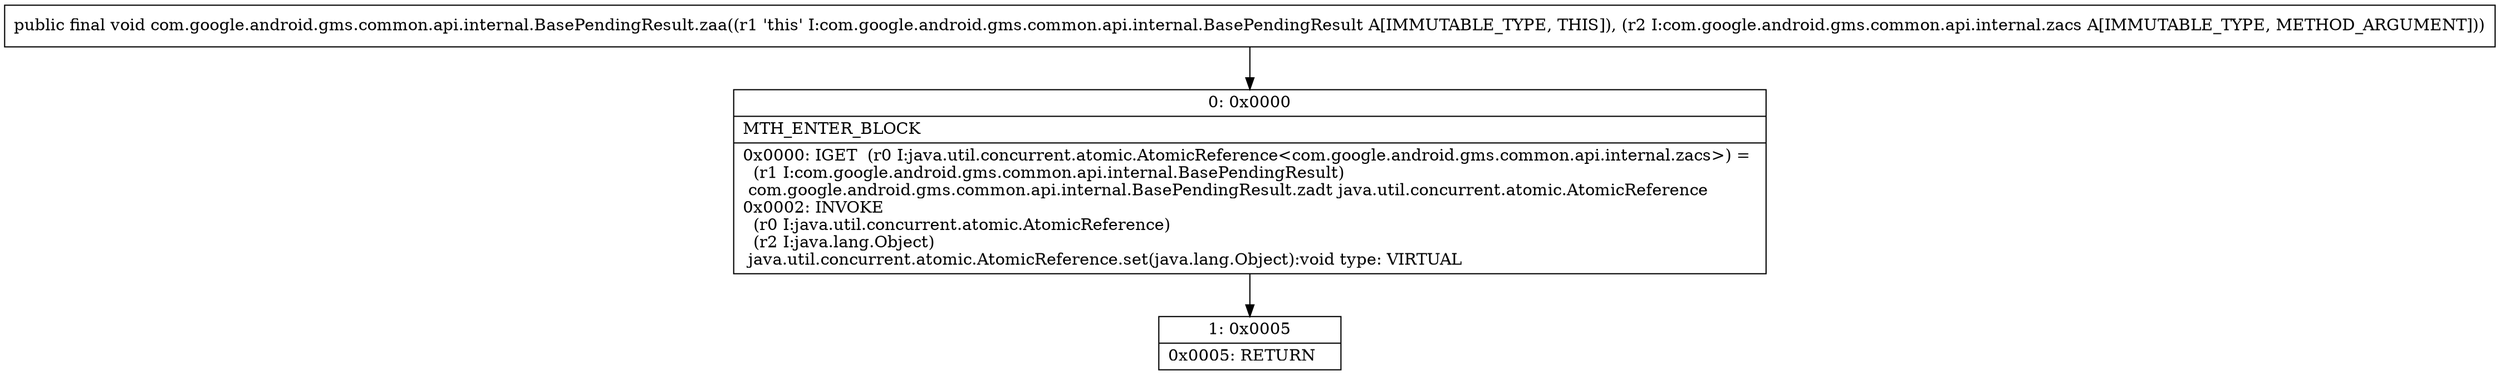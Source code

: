 digraph "CFG forcom.google.android.gms.common.api.internal.BasePendingResult.zaa(Lcom\/google\/android\/gms\/common\/api\/internal\/zacs;)V" {
Node_0 [shape=record,label="{0\:\ 0x0000|MTH_ENTER_BLOCK\l|0x0000: IGET  (r0 I:java.util.concurrent.atomic.AtomicReference\<com.google.android.gms.common.api.internal.zacs\>) = \l  (r1 I:com.google.android.gms.common.api.internal.BasePendingResult)\l com.google.android.gms.common.api.internal.BasePendingResult.zadt java.util.concurrent.atomic.AtomicReference \l0x0002: INVOKE  \l  (r0 I:java.util.concurrent.atomic.AtomicReference)\l  (r2 I:java.lang.Object)\l java.util.concurrent.atomic.AtomicReference.set(java.lang.Object):void type: VIRTUAL \l}"];
Node_1 [shape=record,label="{1\:\ 0x0005|0x0005: RETURN   \l}"];
MethodNode[shape=record,label="{public final void com.google.android.gms.common.api.internal.BasePendingResult.zaa((r1 'this' I:com.google.android.gms.common.api.internal.BasePendingResult A[IMMUTABLE_TYPE, THIS]), (r2 I:com.google.android.gms.common.api.internal.zacs A[IMMUTABLE_TYPE, METHOD_ARGUMENT])) }"];
MethodNode -> Node_0;
Node_0 -> Node_1;
}

